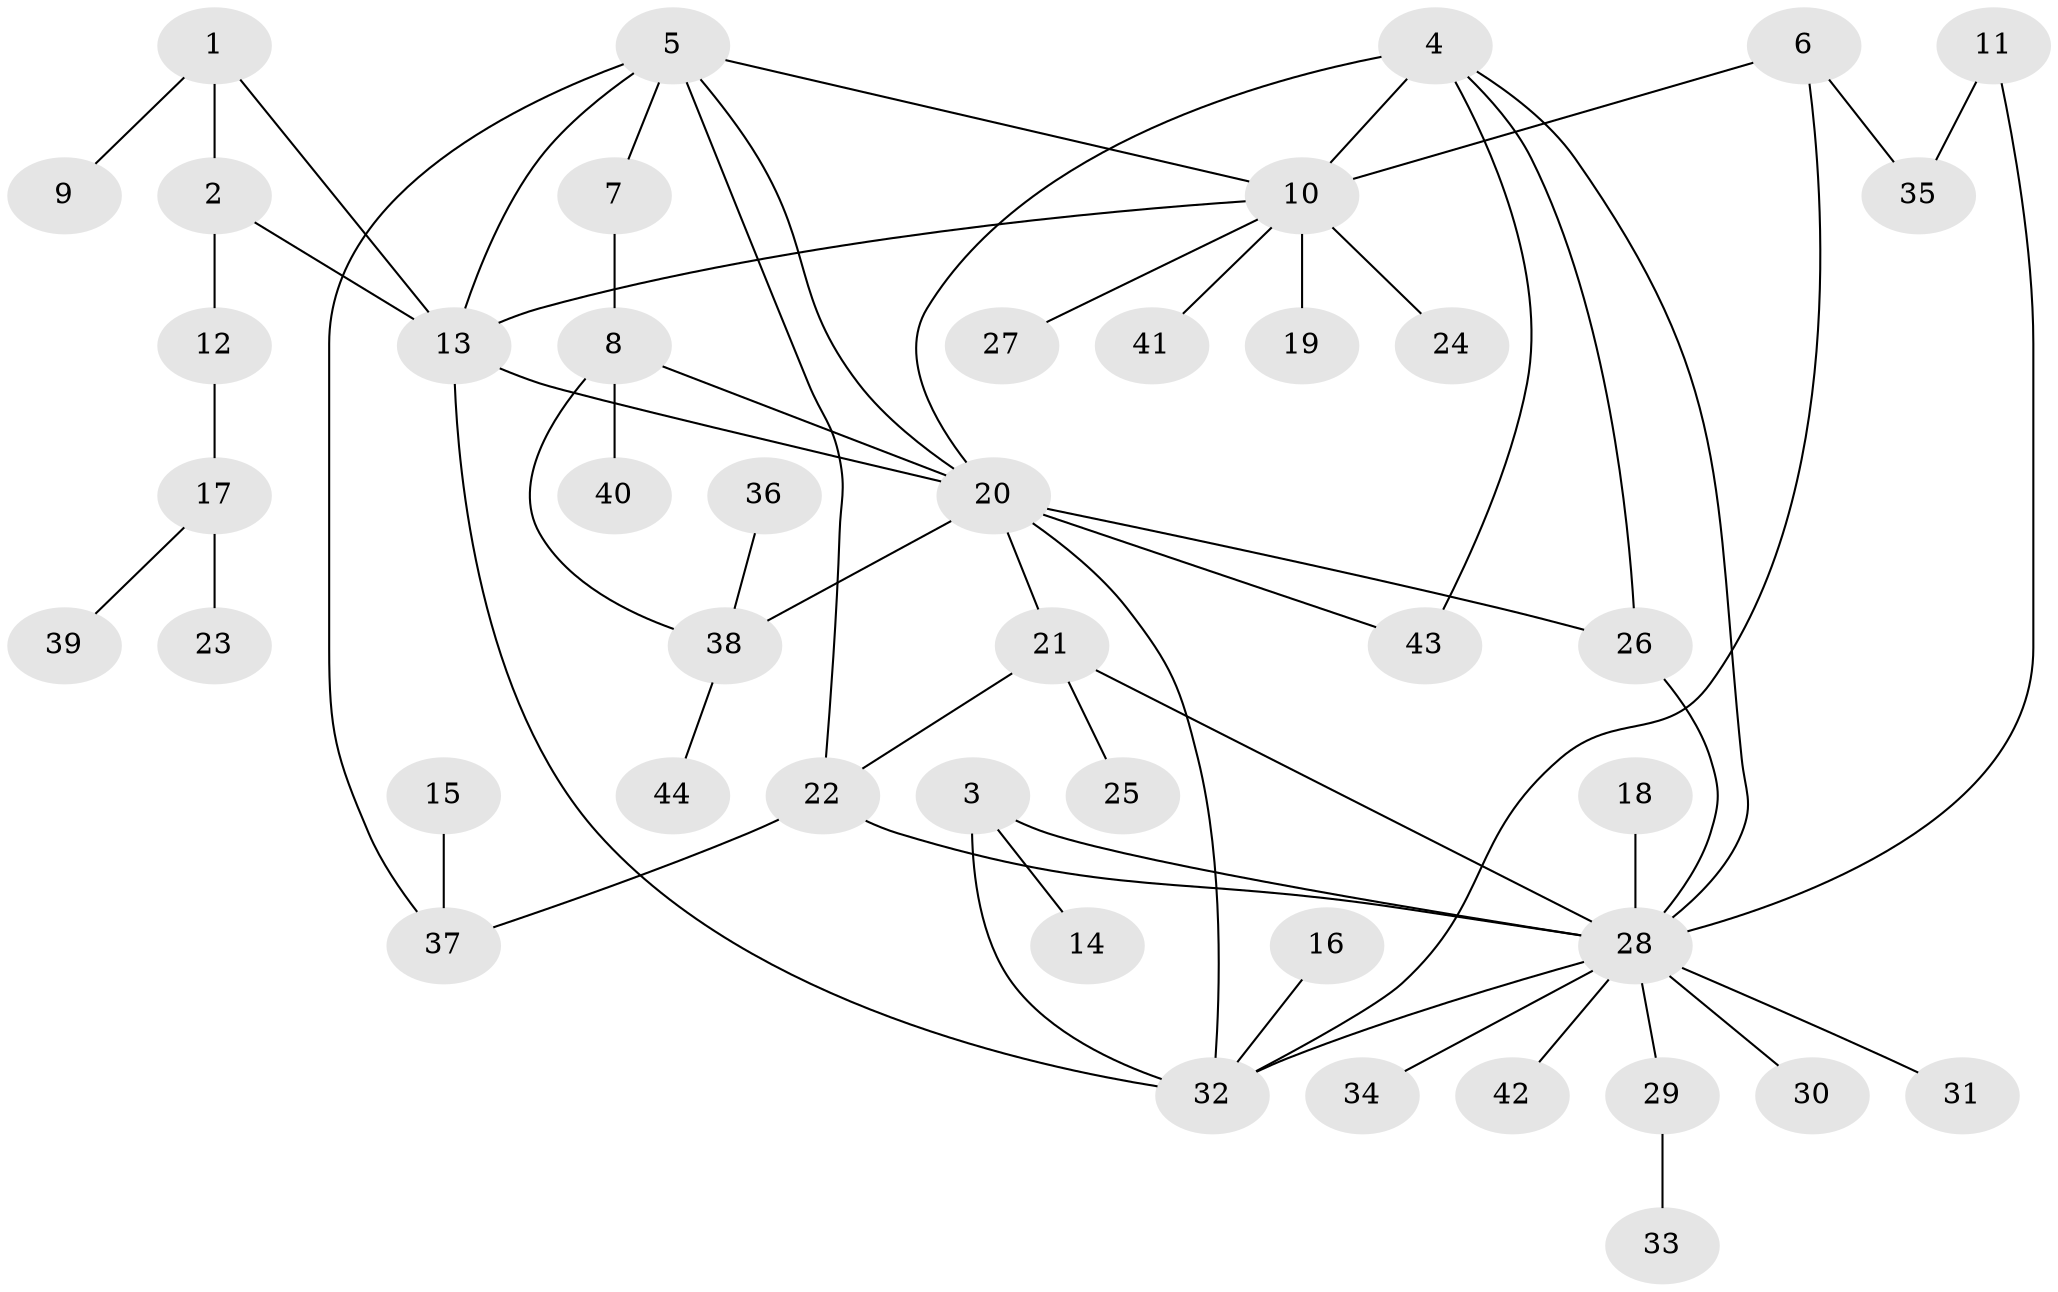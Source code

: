 // original degree distribution, {3: 0.08064516129032258, 7: 0.04838709677419355, 10: 0.03225806451612903, 5: 0.04838709677419355, 14: 0.016129032258064516, 4: 0.08064516129032258, 1: 0.5, 2: 0.1935483870967742}
// Generated by graph-tools (version 1.1) at 2025/37/03/04/25 23:37:48]
// undirected, 44 vertices, 61 edges
graph export_dot {
  node [color=gray90,style=filled];
  1;
  2;
  3;
  4;
  5;
  6;
  7;
  8;
  9;
  10;
  11;
  12;
  13;
  14;
  15;
  16;
  17;
  18;
  19;
  20;
  21;
  22;
  23;
  24;
  25;
  26;
  27;
  28;
  29;
  30;
  31;
  32;
  33;
  34;
  35;
  36;
  37;
  38;
  39;
  40;
  41;
  42;
  43;
  44;
  1 -- 2 [weight=1.0];
  1 -- 9 [weight=1.0];
  1 -- 13 [weight=1.0];
  2 -- 12 [weight=1.0];
  2 -- 13 [weight=1.0];
  3 -- 14 [weight=1.0];
  3 -- 28 [weight=1.0];
  3 -- 32 [weight=1.0];
  4 -- 10 [weight=2.0];
  4 -- 20 [weight=1.0];
  4 -- 26 [weight=1.0];
  4 -- 28 [weight=1.0];
  4 -- 43 [weight=1.0];
  5 -- 7 [weight=1.0];
  5 -- 10 [weight=1.0];
  5 -- 13 [weight=1.0];
  5 -- 20 [weight=1.0];
  5 -- 22 [weight=1.0];
  5 -- 37 [weight=1.0];
  6 -- 10 [weight=1.0];
  6 -- 32 [weight=1.0];
  6 -- 35 [weight=1.0];
  7 -- 8 [weight=1.0];
  8 -- 20 [weight=1.0];
  8 -- 38 [weight=1.0];
  8 -- 40 [weight=1.0];
  10 -- 13 [weight=1.0];
  10 -- 19 [weight=1.0];
  10 -- 24 [weight=1.0];
  10 -- 27 [weight=1.0];
  10 -- 41 [weight=1.0];
  11 -- 28 [weight=1.0];
  11 -- 35 [weight=1.0];
  12 -- 17 [weight=1.0];
  13 -- 20 [weight=1.0];
  13 -- 32 [weight=1.0];
  15 -- 37 [weight=1.0];
  16 -- 32 [weight=1.0];
  17 -- 23 [weight=1.0];
  17 -- 39 [weight=1.0];
  18 -- 28 [weight=1.0];
  20 -- 21 [weight=1.0];
  20 -- 26 [weight=1.0];
  20 -- 32 [weight=1.0];
  20 -- 38 [weight=1.0];
  20 -- 43 [weight=1.0];
  21 -- 22 [weight=1.0];
  21 -- 25 [weight=1.0];
  21 -- 28 [weight=1.0];
  22 -- 28 [weight=1.0];
  22 -- 37 [weight=1.0];
  26 -- 28 [weight=1.0];
  28 -- 29 [weight=1.0];
  28 -- 30 [weight=1.0];
  28 -- 31 [weight=1.0];
  28 -- 32 [weight=1.0];
  28 -- 34 [weight=1.0];
  28 -- 42 [weight=1.0];
  29 -- 33 [weight=1.0];
  36 -- 38 [weight=1.0];
  38 -- 44 [weight=1.0];
}
